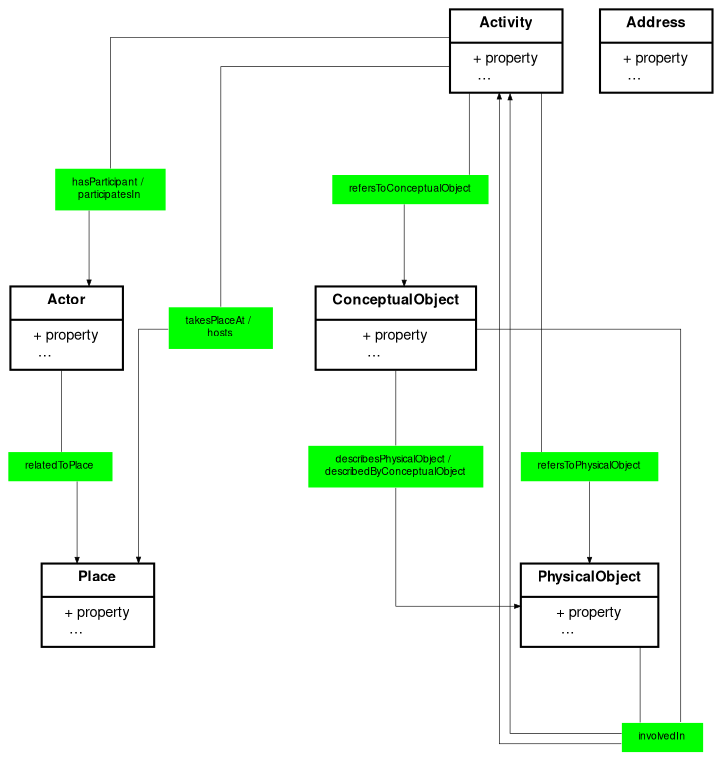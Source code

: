 digraph "domain ontology" {
	graph [fontname="Helvetica,Arial,sans-serif" fontsize=10 splines=ortho]
	node [fillcolor=gray95 fontname="Helvetica,Arial,sans-serif" fontsize=7 shape=record]
	edge [arrowsize=0.3 fontname="Helvetica,Arial,sans-serif" fontsize=5 penwidth=0.3]
	Activity [label=<{<b>Activity</b> | + property<br align="left"/> ...<br align="left"/> }> fillcolor=white style=filled]
	Actor [label=<{<b>Actor</b> | + property<br align="left"/> ...<br align="left"/> }> fillcolor=white style=filled]
	Address [label=<{<b>Address</b> | + property<br align="left"/> ...<br align="left"/> }> fillcolor=white style=filled]
	ConceptualObject [label=<{<b>ConceptualObject</b> | + property<br align="left"/> ...<br align="left"/> }> fillcolor=white style=filled]
	PhysicalObject [label=<{<b>PhysicalObject</b> | + property<br align="left"/> ...<br align="left"/> }> fillcolor=white style=filled]
	Place [label=<{<b>Place</b> | + property<br align="left"/> ...<br align="left"/> }> fillcolor=white style=filled]
	describesPhysicalObject [label="describesPhysicalObject / 
describedByConceptualObject" fillcolor=green fontsize=5 height=0 shape=plaintext style=filled width=0]
	hasParticipant [label="hasParticipant / 
participatesIn" fillcolor=green fontsize=5 height=0 shape=plaintext style=filled width=0]
	involvedIn [label=involvedIn fillcolor=green fontsize=5 height=0 shape=plaintext style=filled width=0]
	refersToConceptualObject [label=refersToConceptualObject fillcolor=green fontsize=5 height=0 shape=plaintext style=filled width=0]
	refersToPhysicalObject [label=refersToPhysicalObject fillcolor=green fontsize=5 height=0 shape=plaintext style=filled width=0]
	relatedToPlace [label=relatedToPlace fillcolor=green fontsize=5 height=0 shape=plaintext style=filled width=0]
	takesPlaceAt [label="takesPlaceAt / 
hosts" fillcolor=green fontsize=5 height=0 shape=plaintext style=filled width=0]
	ConceptualObject -> describesPhysicalObject [arrowhead=none]
	describesPhysicalObject -> PhysicalObject
	Activity -> hasParticipant [arrowhead=none]
	hasParticipant -> Actor
	ConceptualObject -> involvedIn [arrowhead=none]
	involvedIn -> Activity
	PhysicalObject -> involvedIn [arrowhead=none]
	involvedIn -> Activity
	Activity -> refersToConceptualObject [arrowhead=none]
	refersToConceptualObject -> ConceptualObject
	Activity -> refersToPhysicalObject [arrowhead=none]
	refersToPhysicalObject -> PhysicalObject
	Actor -> relatedToPlace [arrowhead=none]
	relatedToPlace -> Place
	Activity -> takesPlaceAt [arrowhead=none]
	takesPlaceAt -> Place
}
